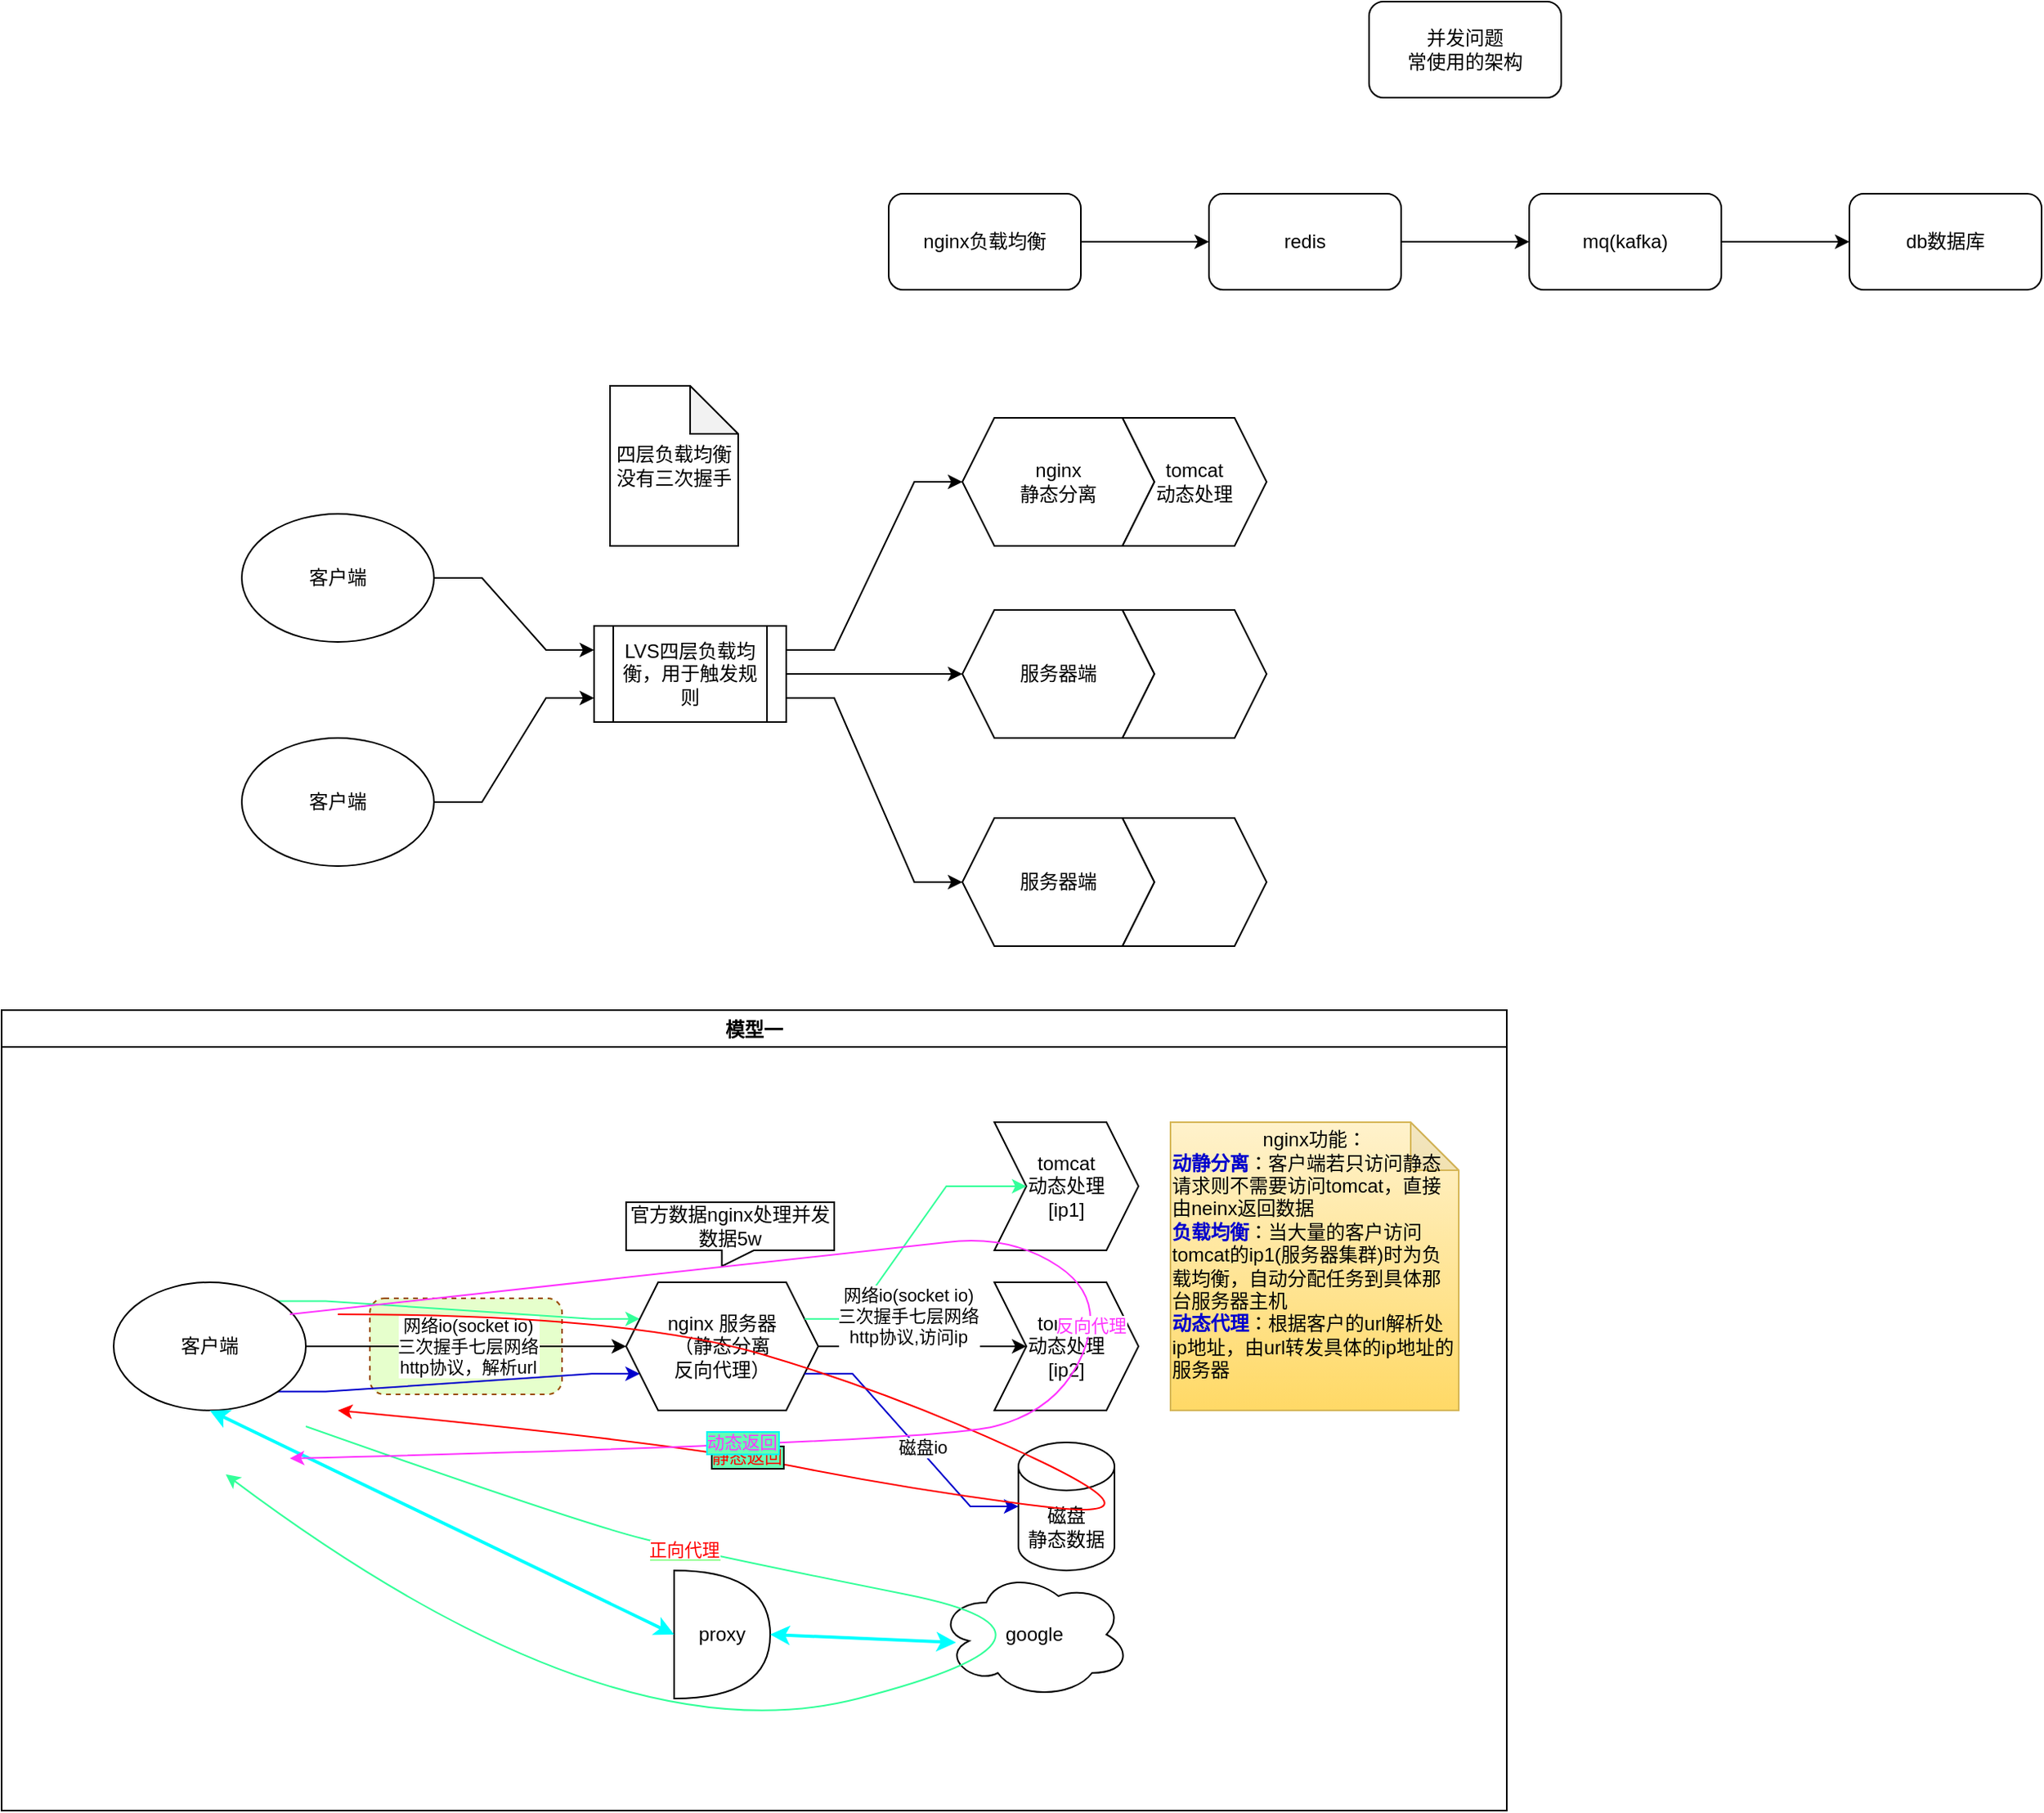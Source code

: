 <mxfile version="14.9.5" type="github">
  <diagram id="76rNVgISqCWRjO_PS396" name="第 1 页">
    <mxGraphModel dx="1960" dy="676" grid="1" gridSize="10" guides="1" tooltips="1" connect="1" arrows="1" fold="1" page="1" pageScale="1" pageWidth="827" pageHeight="1169" math="0" shadow="0">
      <root>
        <mxCell id="0" />
        <mxCell id="1" parent="0" />
        <mxCell id="X4f5I5SqVCt4vAeTWYcf-1" value="&lt;div&gt;并发问题&lt;/div&gt;&lt;div&gt;常使用的架构&lt;br&gt;&lt;/div&gt;" style="rounded=1;whiteSpace=wrap;html=1;" vertex="1" parent="1">
          <mxGeometry x="294" y="110" width="120" height="60" as="geometry" />
        </mxCell>
        <mxCell id="X4f5I5SqVCt4vAeTWYcf-4" value="" style="edgeStyle=orthogonalEdgeStyle;rounded=0;orthogonalLoop=1;jettySize=auto;html=1;" edge="1" parent="1" source="X4f5I5SqVCt4vAeTWYcf-2" target="X4f5I5SqVCt4vAeTWYcf-3">
          <mxGeometry relative="1" as="geometry" />
        </mxCell>
        <mxCell id="X4f5I5SqVCt4vAeTWYcf-2" value="nginx负载均衡" style="rounded=1;whiteSpace=wrap;html=1;" vertex="1" parent="1">
          <mxGeometry x="-6" y="230" width="120" height="60" as="geometry" />
        </mxCell>
        <mxCell id="X4f5I5SqVCt4vAeTWYcf-6" value="" style="edgeStyle=orthogonalEdgeStyle;rounded=0;orthogonalLoop=1;jettySize=auto;html=1;" edge="1" parent="1" source="X4f5I5SqVCt4vAeTWYcf-3" target="X4f5I5SqVCt4vAeTWYcf-5">
          <mxGeometry relative="1" as="geometry" />
        </mxCell>
        <mxCell id="X4f5I5SqVCt4vAeTWYcf-3" value="redis" style="rounded=1;whiteSpace=wrap;html=1;" vertex="1" parent="1">
          <mxGeometry x="194" y="230" width="120" height="60" as="geometry" />
        </mxCell>
        <mxCell id="X4f5I5SqVCt4vAeTWYcf-8" value="" style="edgeStyle=orthogonalEdgeStyle;rounded=0;orthogonalLoop=1;jettySize=auto;html=1;" edge="1" parent="1" source="X4f5I5SqVCt4vAeTWYcf-5" target="X4f5I5SqVCt4vAeTWYcf-7">
          <mxGeometry relative="1" as="geometry" />
        </mxCell>
        <mxCell id="X4f5I5SqVCt4vAeTWYcf-5" value="mq(kafka)" style="rounded=1;whiteSpace=wrap;html=1;" vertex="1" parent="1">
          <mxGeometry x="394" y="230" width="120" height="60" as="geometry" />
        </mxCell>
        <mxCell id="X4f5I5SqVCt4vAeTWYcf-7" value="db数据库" style="rounded=1;whiteSpace=wrap;html=1;" vertex="1" parent="1">
          <mxGeometry x="594" y="230" width="120" height="60" as="geometry" />
        </mxCell>
        <mxCell id="X4f5I5SqVCt4vAeTWYcf-18" style="edgeStyle=entityRelationEdgeStyle;rounded=0;orthogonalLoop=1;jettySize=auto;html=1;exitX=1;exitY=0.5;exitDx=0;exitDy=0;entryX=0;entryY=0.25;entryDx=0;entryDy=0;" edge="1" parent="1" source="X4f5I5SqVCt4vAeTWYcf-9" target="X4f5I5SqVCt4vAeTWYcf-13">
          <mxGeometry relative="1" as="geometry" />
        </mxCell>
        <mxCell id="X4f5I5SqVCt4vAeTWYcf-9" value="&lt;div&gt;客户端&lt;/div&gt;" style="ellipse;whiteSpace=wrap;html=1;" vertex="1" parent="1">
          <mxGeometry x="-410" y="430" width="120" height="80" as="geometry" />
        </mxCell>
        <mxCell id="X4f5I5SqVCt4vAeTWYcf-11" value="&lt;div&gt;nginx&lt;/div&gt;&lt;div&gt;静态分离&lt;br&gt;&lt;/div&gt;" style="shape=hexagon;perimeter=hexagonPerimeter2;whiteSpace=wrap;html=1;fixedSize=1;" vertex="1" parent="1">
          <mxGeometry x="40" y="370" width="120" height="80" as="geometry" />
        </mxCell>
        <mxCell id="X4f5I5SqVCt4vAeTWYcf-20" style="edgeStyle=entityRelationEdgeStyle;rounded=0;orthogonalLoop=1;jettySize=auto;html=1;exitX=1;exitY=0.25;exitDx=0;exitDy=0;entryX=0;entryY=0.5;entryDx=0;entryDy=0;" edge="1" parent="1" source="X4f5I5SqVCt4vAeTWYcf-13" target="X4f5I5SqVCt4vAeTWYcf-11">
          <mxGeometry relative="1" as="geometry" />
        </mxCell>
        <mxCell id="X4f5I5SqVCt4vAeTWYcf-21" style="edgeStyle=entityRelationEdgeStyle;rounded=0;orthogonalLoop=1;jettySize=auto;html=1;exitX=1;exitY=0.5;exitDx=0;exitDy=0;entryX=0;entryY=0.5;entryDx=0;entryDy=0;" edge="1" parent="1" source="X4f5I5SqVCt4vAeTWYcf-13" target="X4f5I5SqVCt4vAeTWYcf-14">
          <mxGeometry relative="1" as="geometry" />
        </mxCell>
        <mxCell id="X4f5I5SqVCt4vAeTWYcf-22" style="edgeStyle=entityRelationEdgeStyle;rounded=0;orthogonalLoop=1;jettySize=auto;html=1;exitX=1;exitY=0.75;exitDx=0;exitDy=0;entryX=0;entryY=0.5;entryDx=0;entryDy=0;" edge="1" parent="1" source="X4f5I5SqVCt4vAeTWYcf-13" target="X4f5I5SqVCt4vAeTWYcf-15">
          <mxGeometry relative="1" as="geometry" />
        </mxCell>
        <mxCell id="X4f5I5SqVCt4vAeTWYcf-13" value="LVS四层负载均衡，用于触发规则" style="shape=process;whiteSpace=wrap;html=1;backgroundOutline=1;" vertex="1" parent="1">
          <mxGeometry x="-190" y="500" width="120" height="60" as="geometry" />
        </mxCell>
        <mxCell id="X4f5I5SqVCt4vAeTWYcf-14" value="服务器端" style="shape=hexagon;perimeter=hexagonPerimeter2;whiteSpace=wrap;html=1;fixedSize=1;" vertex="1" parent="1">
          <mxGeometry x="40" y="490" width="120" height="80" as="geometry" />
        </mxCell>
        <mxCell id="X4f5I5SqVCt4vAeTWYcf-15" value="服务器端" style="shape=hexagon;perimeter=hexagonPerimeter2;whiteSpace=wrap;html=1;fixedSize=1;" vertex="1" parent="1">
          <mxGeometry x="40" y="620" width="120" height="80" as="geometry" />
        </mxCell>
        <mxCell id="X4f5I5SqVCt4vAeTWYcf-19" style="edgeStyle=entityRelationEdgeStyle;rounded=0;orthogonalLoop=1;jettySize=auto;html=1;exitX=1;exitY=0.5;exitDx=0;exitDy=0;entryX=0;entryY=0.75;entryDx=0;entryDy=0;" edge="1" parent="1" source="X4f5I5SqVCt4vAeTWYcf-16" target="X4f5I5SqVCt4vAeTWYcf-13">
          <mxGeometry relative="1" as="geometry" />
        </mxCell>
        <mxCell id="X4f5I5SqVCt4vAeTWYcf-16" value="&lt;div&gt;客户端&lt;/div&gt;" style="ellipse;whiteSpace=wrap;html=1;" vertex="1" parent="1">
          <mxGeometry x="-410" y="570" width="120" height="80" as="geometry" />
        </mxCell>
        <mxCell id="X4f5I5SqVCt4vAeTWYcf-23" value="四层负载均衡没有三次握手" style="shape=note;whiteSpace=wrap;html=1;backgroundOutline=1;darkOpacity=0.05;" vertex="1" parent="1">
          <mxGeometry x="-180" y="350" width="80" height="100" as="geometry" />
        </mxCell>
        <mxCell id="X4f5I5SqVCt4vAeTWYcf-24" value="&lt;div&gt;tomcat&lt;/div&gt;&lt;div&gt;动态处理&lt;/div&gt;" style="shape=step;perimeter=stepPerimeter;whiteSpace=wrap;html=1;fixedSize=1;" vertex="1" parent="1">
          <mxGeometry x="140" y="370" width="90" height="80" as="geometry" />
        </mxCell>
        <mxCell id="X4f5I5SqVCt4vAeTWYcf-25" value="" style="shape=step;perimeter=stepPerimeter;whiteSpace=wrap;html=1;fixedSize=1;" vertex="1" parent="1">
          <mxGeometry x="140" y="490" width="90" height="80" as="geometry" />
        </mxCell>
        <mxCell id="X4f5I5SqVCt4vAeTWYcf-26" value="" style="shape=step;perimeter=stepPerimeter;whiteSpace=wrap;html=1;fixedSize=1;" vertex="1" parent="1">
          <mxGeometry x="140" y="620" width="90" height="80" as="geometry" />
        </mxCell>
        <mxCell id="X4f5I5SqVCt4vAeTWYcf-28" value="模型一" style="swimlane;fillColor=none;" vertex="1" parent="1">
          <mxGeometry x="-560" y="740" width="940" height="500" as="geometry">
            <mxRectangle x="-330" y="730" width="70" height="23" as="alternateBounds" />
          </mxGeometry>
        </mxCell>
        <mxCell id="X4f5I5SqVCt4vAeTWYcf-71" value="" style="rounded=1;whiteSpace=wrap;html=1;labelBackgroundColor=#99FF99;fontColor=#000000;dashed=1;strokeColor=#994C00;fillColor=#E6FFCC;" vertex="1" parent="X4f5I5SqVCt4vAeTWYcf-28">
          <mxGeometry x="230" y="180" width="120" height="60" as="geometry" />
        </mxCell>
        <mxCell id="X4f5I5SqVCt4vAeTWYcf-36" style="edgeStyle=entityRelationEdgeStyle;rounded=0;orthogonalLoop=1;jettySize=auto;html=1;exitX=1;exitY=0.5;exitDx=0;exitDy=0;entryX=0;entryY=0.5;entryDx=0;entryDy=0;" edge="1" parent="X4f5I5SqVCt4vAeTWYcf-28" source="X4f5I5SqVCt4vAeTWYcf-33" target="X4f5I5SqVCt4vAeTWYcf-34">
          <mxGeometry relative="1" as="geometry" />
        </mxCell>
        <mxCell id="X4f5I5SqVCt4vAeTWYcf-43" value="&lt;div&gt;网络io(socket io)&lt;/div&gt;&lt;div&gt;三次握手七层网络&lt;/div&gt;&lt;div&gt;http协议，解析url&lt;/div&gt;" style="edgeLabel;html=1;align=center;verticalAlign=middle;resizable=0;points=[];labelBackgroundColor=#ffffff;" vertex="1" connectable="0" parent="X4f5I5SqVCt4vAeTWYcf-36">
          <mxGeometry x="-0.013" y="-1" relative="1" as="geometry">
            <mxPoint x="2" y="-1" as="offset" />
          </mxGeometry>
        </mxCell>
        <mxCell id="X4f5I5SqVCt4vAeTWYcf-69" style="edgeStyle=entityRelationEdgeStyle;rounded=0;orthogonalLoop=1;jettySize=auto;html=1;exitX=1;exitY=0;exitDx=0;exitDy=0;entryX=0;entryY=0.25;entryDx=0;entryDy=0;labelBackgroundColor=none;fontColor=#000000;strokeColor=#33FF99;strokeWidth=1;" edge="1" parent="X4f5I5SqVCt4vAeTWYcf-28" source="X4f5I5SqVCt4vAeTWYcf-33" target="X4f5I5SqVCt4vAeTWYcf-34">
          <mxGeometry relative="1" as="geometry" />
        </mxCell>
        <mxCell id="X4f5I5SqVCt4vAeTWYcf-70" style="edgeStyle=entityRelationEdgeStyle;rounded=0;orthogonalLoop=1;jettySize=auto;html=1;exitX=1;exitY=1;exitDx=0;exitDy=0;entryX=0;entryY=0.75;entryDx=0;entryDy=0;labelBackgroundColor=none;fontColor=#000000;strokeWidth=1;strokeColor=#0000CC;" edge="1" parent="X4f5I5SqVCt4vAeTWYcf-28" source="X4f5I5SqVCt4vAeTWYcf-33" target="X4f5I5SqVCt4vAeTWYcf-34">
          <mxGeometry relative="1" as="geometry" />
        </mxCell>
        <mxCell id="X4f5I5SqVCt4vAeTWYcf-33" value="&lt;div&gt;客户端&lt;/div&gt;" style="ellipse;whiteSpace=wrap;html=1;" vertex="1" parent="X4f5I5SqVCt4vAeTWYcf-28">
          <mxGeometry x="70" y="170" width="120" height="80" as="geometry" />
        </mxCell>
        <mxCell id="X4f5I5SqVCt4vAeTWYcf-68" style="edgeStyle=entityRelationEdgeStyle;rounded=0;orthogonalLoop=1;jettySize=auto;html=1;exitX=1;exitY=0.5;exitDx=0;exitDy=0;entryX=0;entryY=0.5;entryDx=0;entryDy=0;labelBackgroundColor=none;fontColor=#000000;strokeWidth=1;" edge="1" parent="X4f5I5SqVCt4vAeTWYcf-28" source="X4f5I5SqVCt4vAeTWYcf-34" target="X4f5I5SqVCt4vAeTWYcf-67">
          <mxGeometry relative="1" as="geometry" />
        </mxCell>
        <mxCell id="X4f5I5SqVCt4vAeTWYcf-34" value="&lt;div&gt;nginx 服务器&lt;br&gt;&lt;/div&gt;&lt;div&gt;（静态分离&lt;/div&gt;&lt;div&gt;反向代理）&lt;br&gt;&lt;/div&gt;" style="shape=hexagon;perimeter=hexagonPerimeter2;whiteSpace=wrap;html=1;fixedSize=1;" vertex="1" parent="X4f5I5SqVCt4vAeTWYcf-28">
          <mxGeometry x="390" y="170" width="120" height="80" as="geometry" />
        </mxCell>
        <mxCell id="X4f5I5SqVCt4vAeTWYcf-35" value="&lt;div&gt;tomcat&lt;/div&gt;&lt;div&gt;动态处理&lt;/div&gt;&lt;div&gt;[ip1]&lt;br&gt;&lt;/div&gt;" style="shape=step;perimeter=stepPerimeter;whiteSpace=wrap;html=1;fixedSize=1;" vertex="1" parent="X4f5I5SqVCt4vAeTWYcf-28">
          <mxGeometry x="620" y="70" width="90" height="80" as="geometry" />
        </mxCell>
        <mxCell id="X4f5I5SqVCt4vAeTWYcf-38" value="&lt;div&gt;磁盘&lt;/div&gt;静态数据" style="shape=cylinder3;whiteSpace=wrap;html=1;boundedLbl=1;backgroundOutline=1;size=15;" vertex="1" parent="X4f5I5SqVCt4vAeTWYcf-28">
          <mxGeometry x="635" y="270" width="60" height="80" as="geometry" />
        </mxCell>
        <mxCell id="X4f5I5SqVCt4vAeTWYcf-39" style="edgeStyle=entityRelationEdgeStyle;rounded=0;orthogonalLoop=1;jettySize=auto;html=1;exitX=1;exitY=0.75;exitDx=0;exitDy=0;entryX=0;entryY=0.5;entryDx=0;entryDy=0;entryPerimeter=0;strokeColor=#0000CC;" edge="1" parent="X4f5I5SqVCt4vAeTWYcf-28" source="X4f5I5SqVCt4vAeTWYcf-34" target="X4f5I5SqVCt4vAeTWYcf-38">
          <mxGeometry relative="1" as="geometry" />
        </mxCell>
        <mxCell id="X4f5I5SqVCt4vAeTWYcf-40" value="磁盘io" style="edgeLabel;html=1;align=center;verticalAlign=middle;resizable=0;points=[];" vertex="1" connectable="0" parent="X4f5I5SqVCt4vAeTWYcf-39">
          <mxGeometry x="0.088" y="2" relative="1" as="geometry">
            <mxPoint as="offset" />
          </mxGeometry>
        </mxCell>
        <mxCell id="X4f5I5SqVCt4vAeTWYcf-46" value="官方数据nginx处理并发数据5w" style="shape=callout;whiteSpace=wrap;html=1;perimeter=calloutPerimeter;position2=0.46;size=10;position=0.46;" vertex="1" parent="X4f5I5SqVCt4vAeTWYcf-28">
          <mxGeometry x="390" y="120" width="130" height="40" as="geometry" />
        </mxCell>
        <mxCell id="X4f5I5SqVCt4vAeTWYcf-54" value="" style="curved=1;endArrow=classic;html=1;fontColor=#FF33FF;strokeColor=#FF0000;" edge="1" parent="X4f5I5SqVCt4vAeTWYcf-28">
          <mxGeometry width="50" height="50" relative="1" as="geometry">
            <mxPoint x="210" y="190" as="sourcePoint" />
            <mxPoint x="210" y="250" as="targetPoint" />
            <Array as="points">
              <mxPoint x="390" y="190" />
              <mxPoint x="560" y="240" />
              <mxPoint x="730" y="320" />
              <mxPoint x="570" y="300" />
              <mxPoint x="420" y="270" />
            </Array>
          </mxGeometry>
        </mxCell>
        <mxCell id="X4f5I5SqVCt4vAeTWYcf-56" value="&lt;font color=&quot;#FF0000&quot;&gt;静态返回&lt;/font&gt;" style="edgeLabel;html=1;align=center;verticalAlign=middle;resizable=0;points=[];fontColor=#FF33FF;labelBorderColor=#000000;labelBackgroundColor=#66FFB3;" vertex="1" connectable="0" parent="X4f5I5SqVCt4vAeTWYcf-54">
          <mxGeometry x="0.52" relative="1" as="geometry">
            <mxPoint as="offset" />
          </mxGeometry>
        </mxCell>
        <mxCell id="X4f5I5SqVCt4vAeTWYcf-57" value="&lt;span style=&quot;&quot;&gt;proxy&lt;/span&gt;" style="shape=or;whiteSpace=wrap;html=1;labelBackgroundColor=none;" vertex="1" parent="X4f5I5SqVCt4vAeTWYcf-28">
          <mxGeometry x="420" y="350" width="60" height="80" as="geometry" />
        </mxCell>
        <mxCell id="X4f5I5SqVCt4vAeTWYcf-58" value="google" style="ellipse;shape=cloud;whiteSpace=wrap;html=1;labelBackgroundColor=none;" vertex="1" parent="X4f5I5SqVCt4vAeTWYcf-28">
          <mxGeometry x="585" y="350" width="120" height="80" as="geometry" />
        </mxCell>
        <mxCell id="X4f5I5SqVCt4vAeTWYcf-62" value="" style="endArrow=classic;startArrow=classic;html=1;fontColor=#000000;strokeColor=#00FFFF;strokeWidth=2;entryX=0.092;entryY=0.563;entryDx=0;entryDy=0;entryPerimeter=0;exitX=1;exitY=0.5;exitDx=0;exitDy=0;exitPerimeter=0;" edge="1" parent="X4f5I5SqVCt4vAeTWYcf-28" source="X4f5I5SqVCt4vAeTWYcf-57" target="X4f5I5SqVCt4vAeTWYcf-58">
          <mxGeometry width="50" height="50" relative="1" as="geometry">
            <mxPoint x="490" y="390" as="sourcePoint" />
            <mxPoint x="610" y="394" as="targetPoint" />
          </mxGeometry>
        </mxCell>
        <mxCell id="X4f5I5SqVCt4vAeTWYcf-63" value="" style="endArrow=classic;startArrow=classic;html=1;fontColor=#000000;strokeColor=#00FFFF;strokeWidth=2;exitX=0.5;exitY=1;exitDx=0;exitDy=0;entryX=0;entryY=0.5;entryDx=0;entryDy=0;entryPerimeter=0;" edge="1" parent="X4f5I5SqVCt4vAeTWYcf-28" source="X4f5I5SqVCt4vAeTWYcf-33" target="X4f5I5SqVCt4vAeTWYcf-57">
          <mxGeometry width="50" height="50" relative="1" as="geometry">
            <mxPoint x="360" y="220" as="sourcePoint" />
            <mxPoint x="410" y="170" as="targetPoint" />
            <Array as="points" />
          </mxGeometry>
        </mxCell>
        <mxCell id="X4f5I5SqVCt4vAeTWYcf-64" value="" style="curved=1;endArrow=classic;html=1;strokeWidth=1;strokeColor=#33FF99;labelBackgroundColor=none;" edge="1" parent="X4f5I5SqVCt4vAeTWYcf-28">
          <mxGeometry width="50" height="50" relative="1" as="geometry">
            <mxPoint x="190" y="260" as="sourcePoint" />
            <mxPoint x="140" y="290" as="targetPoint" />
            <Array as="points">
              <mxPoint x="360" y="320" />
              <mxPoint x="440" y="340" />
              <mxPoint x="690" y="390" />
              <mxPoint x="380" y="470" />
            </Array>
          </mxGeometry>
        </mxCell>
        <mxCell id="X4f5I5SqVCt4vAeTWYcf-65" value="&lt;span style=&quot;background-color: rgb(255 , 255 , 255)&quot;&gt;正向代理&lt;/span&gt;" style="edgeLabel;html=1;align=center;verticalAlign=middle;resizable=0;points=[];fontColor=#FF0000;labelBackgroundColor=#99FF99;" vertex="1" connectable="0" parent="X4f5I5SqVCt4vAeTWYcf-64">
          <mxGeometry x="-0.564" relative="1" as="geometry">
            <mxPoint as="offset" />
          </mxGeometry>
        </mxCell>
        <mxCell id="X4f5I5SqVCt4vAeTWYcf-66" value="&lt;div&gt;&lt;span&gt;nginx功能：&lt;/span&gt;&lt;/div&gt;&lt;div align=&quot;left&quot;&gt;&lt;span&gt;&lt;font color=&quot;#0000CC&quot;&gt;&lt;b&gt;动静分离&lt;/b&gt;&lt;/font&gt;：客户端若只访问静态请求则不需要访问tomcat，直接由neinx返回数据&lt;br&gt;&lt;/span&gt;&lt;/div&gt;&lt;div align=&quot;left&quot;&gt;&lt;span&gt;&lt;font color=&quot;#0000CC&quot;&gt;&lt;b&gt;负载均衡&lt;/b&gt;&lt;/font&gt;：当大量的客户访问tomcat的ip1(服务器集群)时为负载均衡，自动分配任务到具体那台服务器主机&lt;/span&gt;&lt;/div&gt;&lt;div align=&quot;left&quot;&gt;&lt;span&gt;&lt;font color=&quot;#0000CC&quot;&gt;&lt;b&gt;动态代理&lt;/b&gt;&lt;/font&gt;：根据客户的url解析处ip地址，由url转发具体的ip地址的服务器&lt;br&gt;&lt;/span&gt;&lt;/div&gt;&lt;div&gt;&lt;span&gt;&lt;br&gt;&lt;/span&gt;&lt;/div&gt;" style="shape=note;whiteSpace=wrap;html=1;backgroundOutline=1;darkOpacity=0.05;labelBackgroundColor=none;fillColor=#fff2cc;strokeColor=#d6b656;gradientColor=#ffd966;" vertex="1" parent="X4f5I5SqVCt4vAeTWYcf-28">
          <mxGeometry x="730" y="70" width="180" height="180" as="geometry" />
        </mxCell>
        <mxCell id="X4f5I5SqVCt4vAeTWYcf-67" value="&lt;div&gt;tomcat&lt;/div&gt;&lt;div&gt;动态处理&lt;/div&gt;&lt;div&gt;[ip2]&lt;br&gt;&lt;/div&gt;" style="shape=step;perimeter=stepPerimeter;whiteSpace=wrap;html=1;fixedSize=1;" vertex="1" parent="X4f5I5SqVCt4vAeTWYcf-28">
          <mxGeometry x="620" y="170" width="90" height="80" as="geometry" />
        </mxCell>
        <mxCell id="X4f5I5SqVCt4vAeTWYcf-37" style="edgeStyle=entityRelationEdgeStyle;rounded=0;orthogonalLoop=1;jettySize=auto;html=1;exitX=1;exitY=0.25;exitDx=0;exitDy=0;strokeColor=#33FF99;" edge="1" parent="X4f5I5SqVCt4vAeTWYcf-28" source="X4f5I5SqVCt4vAeTWYcf-34" target="X4f5I5SqVCt4vAeTWYcf-35">
          <mxGeometry relative="1" as="geometry">
            <mxPoint x="501.429" y="191.427" as="sourcePoint" />
            <mxPoint x="640" y="108.57" as="targetPoint" />
          </mxGeometry>
        </mxCell>
        <mxCell id="X4f5I5SqVCt4vAeTWYcf-42" value="&lt;div&gt;网络io(socket io)&lt;/div&gt;&lt;div&gt;&lt;div&gt;三次握手七层网络&lt;/div&gt;&lt;div&gt;http协议,访问ip&lt;br&gt;&lt;/div&gt;&lt;/div&gt;" style="edgeLabel;html=1;align=center;verticalAlign=middle;resizable=0;points=[];" vertex="1" connectable="0" parent="X4f5I5SqVCt4vAeTWYcf-37">
          <mxGeometry x="0.129" relative="1" as="geometry">
            <mxPoint x="-8" y="57" as="offset" />
          </mxGeometry>
        </mxCell>
        <mxCell id="X4f5I5SqVCt4vAeTWYcf-49" value="" style="curved=1;endArrow=classic;html=1;strokeColor=#FF33FF;" edge="1" parent="1">
          <mxGeometry width="50" height="50" relative="1" as="geometry">
            <mxPoint x="-380" y="930" as="sourcePoint" />
            <mxPoint x="-380" y="1020" as="targetPoint" />
            <Array as="points">
              <mxPoint x="-10" y="890" />
              <mxPoint x="70" y="880" />
              <mxPoint x="130" y="920" />
              <mxPoint x="100" y="990" />
              <mxPoint x="20" y="1010" />
            </Array>
          </mxGeometry>
        </mxCell>
        <mxCell id="X4f5I5SqVCt4vAeTWYcf-52" value="反向代理" style="edgeLabel;html=1;align=center;verticalAlign=middle;resizable=0;points=[];fontColor=#FF33FF;" vertex="1" connectable="0" parent="X4f5I5SqVCt4vAeTWYcf-49">
          <mxGeometry x="0.819" y="-1" relative="1" as="geometry">
            <mxPoint x="402" y="-80" as="offset" />
          </mxGeometry>
        </mxCell>
        <mxCell id="X4f5I5SqVCt4vAeTWYcf-53" value="动态返回" style="edgeLabel;html=1;align=center;verticalAlign=middle;resizable=0;points=[];fontColor=#FF33FF;labelBorderColor=#00F5F5;labelBackgroundColor=#66FFB3;" vertex="1" connectable="0" parent="X4f5I5SqVCt4vAeTWYcf-49">
          <mxGeometry x="0.307" relative="1" as="geometry">
            <mxPoint x="-94" y="-1" as="offset" />
          </mxGeometry>
        </mxCell>
      </root>
    </mxGraphModel>
  </diagram>
</mxfile>
